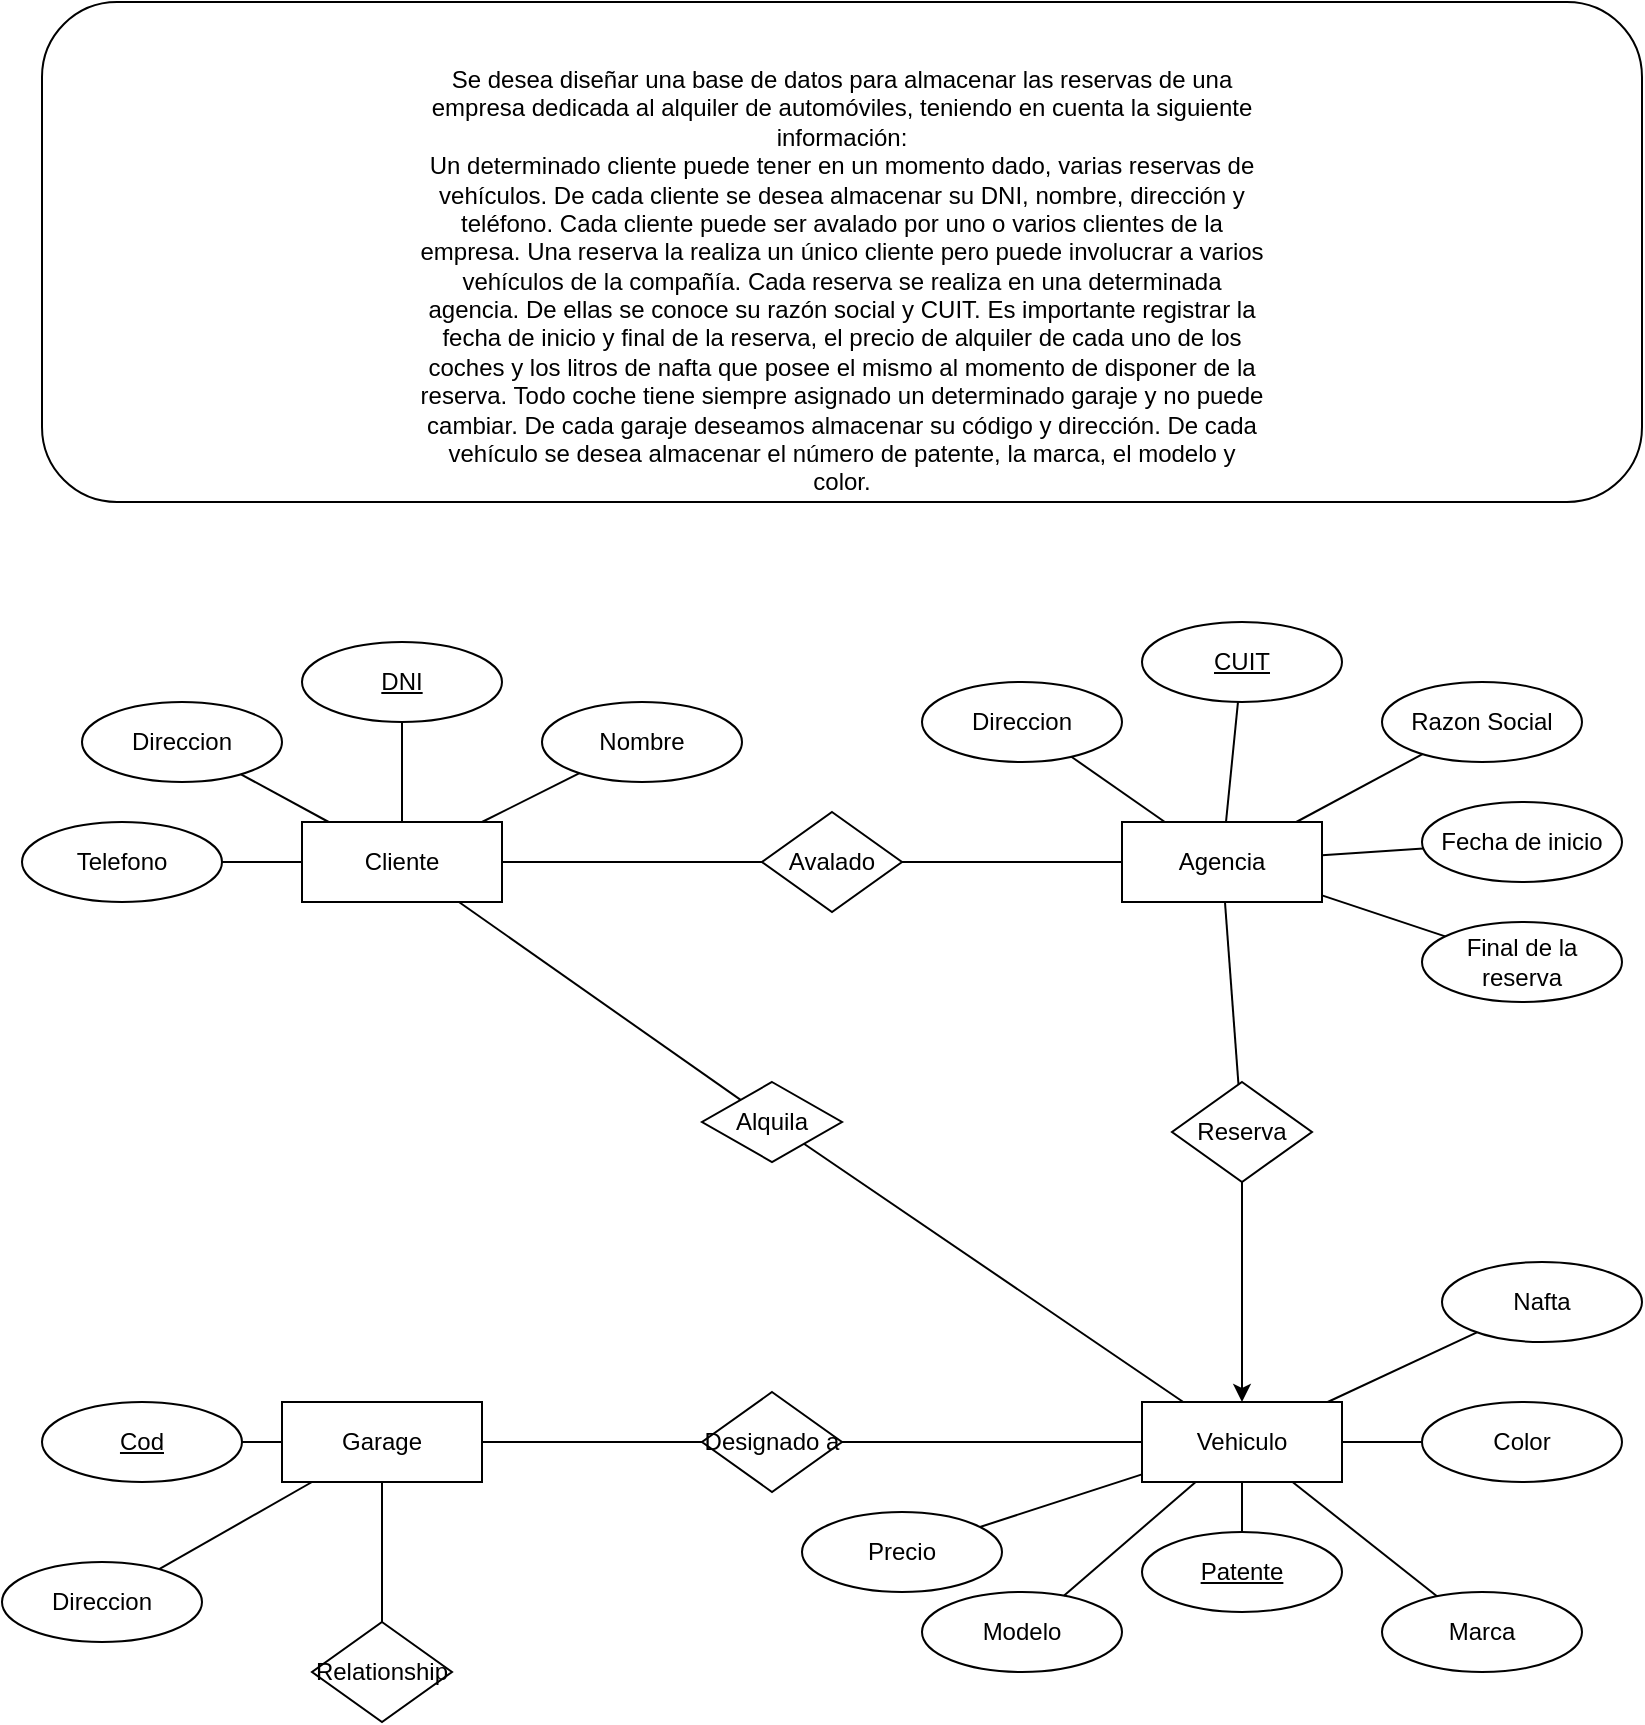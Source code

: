 <mxfile version="15.0.6" type="device"><diagram id="c9WPX1rYyDwk5ABc-OmO" name="Page-1"><mxGraphModel dx="1717" dy="765" grid="1" gridSize="10" guides="1" tooltips="1" connect="1" arrows="1" fold="1" page="1" pageScale="1" pageWidth="850" pageHeight="1100" math="0" shadow="0"><root><mxCell id="0"/><mxCell id="1" parent="0"/><mxCell id="tJcWlXTjFfgvrd-tojD5-1" value="&lt;font style=&quot;vertical-align: inherit&quot;&gt;&lt;font style=&quot;vertical-align: inherit&quot;&gt;Cliente&lt;/font&gt;&lt;/font&gt;" style="whiteSpace=wrap;html=1;align=center;" parent="1" vertex="1"><mxGeometry x="140" y="420" width="100" height="40" as="geometry"/></mxCell><mxCell id="tJcWlXTjFfgvrd-tojD5-2" value="&lt;font style=&quot;vertical-align: inherit&quot;&gt;&lt;font style=&quot;vertical-align: inherit&quot;&gt;Telefono&lt;/font&gt;&lt;/font&gt;" style="ellipse;whiteSpace=wrap;html=1;align=center;" parent="1" vertex="1"><mxGeometry y="420" width="100" height="40" as="geometry"/></mxCell><mxCell id="tJcWlXTjFfgvrd-tojD5-3" value="&lt;font style=&quot;vertical-align: inherit&quot;&gt;&lt;font style=&quot;vertical-align: inherit&quot;&gt;Direccion&lt;/font&gt;&lt;/font&gt;" style="ellipse;whiteSpace=wrap;html=1;align=center;" parent="1" vertex="1"><mxGeometry x="30" y="360" width="100" height="40" as="geometry"/></mxCell><mxCell id="tJcWlXTjFfgvrd-tojD5-4" value="&lt;font style=&quot;vertical-align: inherit&quot;&gt;&lt;font style=&quot;vertical-align: inherit&quot;&gt;DNI&lt;/font&gt;&lt;/font&gt;" style="ellipse;whiteSpace=wrap;html=1;align=center;fontStyle=4;" parent="1" vertex="1"><mxGeometry x="140" y="330" width="100" height="40" as="geometry"/></mxCell><mxCell id="tJcWlXTjFfgvrd-tojD5-5" value="&lt;font style=&quot;vertical-align: inherit&quot;&gt;&lt;font style=&quot;vertical-align: inherit&quot;&gt;Nombre&lt;/font&gt;&lt;/font&gt;" style="ellipse;whiteSpace=wrap;html=1;align=center;" parent="1" vertex="1"><mxGeometry x="260" y="360" width="100" height="40" as="geometry"/></mxCell><mxCell id="tJcWlXTjFfgvrd-tojD5-6" value="" style="endArrow=none;html=1;rounded=0;" parent="1" source="tJcWlXTjFfgvrd-tojD5-2" target="tJcWlXTjFfgvrd-tojD5-1" edge="1"><mxGeometry relative="1" as="geometry"><mxPoint x="260" y="410" as="sourcePoint"/><mxPoint x="150" y="440" as="targetPoint"/></mxGeometry></mxCell><mxCell id="tJcWlXTjFfgvrd-tojD5-7" value="" style="endArrow=none;html=1;rounded=0;" parent="1" source="tJcWlXTjFfgvrd-tojD5-3" target="tJcWlXTjFfgvrd-tojD5-1" edge="1"><mxGeometry relative="1" as="geometry"><mxPoint x="260" y="410" as="sourcePoint"/><mxPoint x="420" y="410" as="targetPoint"/></mxGeometry></mxCell><mxCell id="tJcWlXTjFfgvrd-tojD5-8" value="" style="endArrow=none;html=1;rounded=0;" parent="1" source="tJcWlXTjFfgvrd-tojD5-4" target="tJcWlXTjFfgvrd-tojD5-1" edge="1"><mxGeometry relative="1" as="geometry"><mxPoint x="119.481" y="406.154" as="sourcePoint"/><mxPoint x="163.333" y="430" as="targetPoint"/></mxGeometry></mxCell><mxCell id="tJcWlXTjFfgvrd-tojD5-9" value="" style="endArrow=none;html=1;rounded=0;" parent="1" source="tJcWlXTjFfgvrd-tojD5-5" target="tJcWlXTjFfgvrd-tojD5-1" edge="1"><mxGeometry relative="1" as="geometry"><mxPoint x="129.481" y="416.154" as="sourcePoint"/><mxPoint x="173.333" y="440" as="targetPoint"/></mxGeometry></mxCell><mxCell id="tJcWlXTjFfgvrd-tojD5-10" value="" style="endArrow=none;html=1;rounded=0;" parent="1" source="tJcWlXTjFfgvrd-tojD5-1" target="tJcWlXTjFfgvrd-tojD5-11" edge="1"><mxGeometry relative="1" as="geometry"><mxPoint x="260" y="410" as="sourcePoint"/><mxPoint x="190" y="530" as="targetPoint"/></mxGeometry></mxCell><mxCell id="tJcWlXTjFfgvrd-tojD5-11" value="&lt;font style=&quot;vertical-align: inherit&quot;&gt;&lt;font style=&quot;vertical-align: inherit&quot;&gt;Avalado&lt;/font&gt;&lt;/font&gt;" style="shape=rhombus;perimeter=rhombusPerimeter;whiteSpace=wrap;html=1;align=center;" parent="1" vertex="1"><mxGeometry x="370" y="415" width="70" height="50" as="geometry"/></mxCell><mxCell id="tJcWlXTjFfgvrd-tojD5-12" value="&lt;br&gt;&lt;br&gt;&lt;font style=&quot;vertical-align: inherit&quot;&gt;&lt;font style=&quot;vertical-align: inherit&quot;&gt;Se desea diseñar una base de datos para almacenar las reservas de una &lt;/font&gt;&lt;/font&gt;&lt;br&gt;&lt;font style=&quot;vertical-align: inherit&quot;&gt;&lt;font style=&quot;vertical-align: inherit&quot;&gt;empresa dedicada al alquiler de automóviles, teniendo en cuenta la siguiente &lt;/font&gt;&lt;/font&gt;&lt;br&gt;&lt;font style=&quot;vertical-align: inherit&quot;&gt;&lt;font style=&quot;vertical-align: inherit&quot;&gt;información: &lt;/font&gt;&lt;/font&gt;&lt;br&gt;&lt;font style=&quot;vertical-align: inherit&quot;&gt;&lt;font style=&quot;vertical-align: inherit&quot;&gt;Un determinado cliente puede tener en un momento dado, varias reservas de &lt;/font&gt;&lt;/font&gt;&lt;br&gt;&lt;font style=&quot;vertical-align: inherit&quot;&gt;&lt;font style=&quot;vertical-align: inherit&quot;&gt;vehículos. &lt;/font&gt;&lt;font style=&quot;vertical-align: inherit&quot;&gt;De cada cliente se desea almacenar su DNI, nombre, dirección y &lt;/font&gt;&lt;/font&gt;&lt;br&gt;&lt;font style=&quot;vertical-align: inherit&quot;&gt;&lt;font style=&quot;vertical-align: inherit&quot;&gt;teléfono. &lt;/font&gt;&lt;font style=&quot;vertical-align: inherit&quot;&gt;Cada cliente puede ser avalado por uno o varios clientes de la &lt;/font&gt;&lt;/font&gt;&lt;br&gt;&lt;font style=&quot;vertical-align: inherit&quot;&gt;&lt;font style=&quot;vertical-align: inherit&quot;&gt;empresa. &lt;/font&gt;&lt;font style=&quot;vertical-align: inherit&quot;&gt;Una reserva la realiza un único cliente pero puede involucrar a varios &lt;/font&gt;&lt;/font&gt;&lt;br&gt;&lt;font style=&quot;vertical-align: inherit&quot;&gt;&lt;font style=&quot;vertical-align: inherit&quot;&gt;vehículos de la compañía. &lt;/font&gt;&lt;font style=&quot;vertical-align: inherit&quot;&gt;Cada reserva se realiza en una determinada &lt;/font&gt;&lt;/font&gt;&lt;br&gt;&lt;font style=&quot;vertical-align: inherit&quot;&gt;&lt;font style=&quot;vertical-align: inherit&quot;&gt;agencia. &lt;/font&gt;&lt;font style=&quot;vertical-align: inherit&quot;&gt;De ellas se conoce su razón social y CUIT. &lt;/font&gt;&lt;font style=&quot;vertical-align: inherit&quot;&gt;Es importante registrar la &lt;/font&gt;&lt;/font&gt;&lt;br&gt;&lt;font style=&quot;vertical-align: inherit&quot;&gt;&lt;font style=&quot;vertical-align: inherit&quot;&gt;fecha de inicio y final de la reserva, el precio de alquiler de cada uno de los&lt;/font&gt;&lt;/font&gt;&lt;br&gt;&lt;font style=&quot;vertical-align: inherit&quot;&gt;&lt;font style=&quot;vertical-align: inherit&quot;&gt;coches y los litros de nafta que posee el mismo al momento de disponer de la &lt;/font&gt;&lt;/font&gt;&lt;br&gt;&lt;font style=&quot;vertical-align: inherit&quot;&gt;&lt;font style=&quot;vertical-align: inherit&quot;&gt;reserva. &lt;/font&gt;&lt;font style=&quot;vertical-align: inherit&quot;&gt;Todo coche tiene siempre asignado un determinado garaje y no puede &lt;/font&gt;&lt;/font&gt;&lt;br&gt;&lt;font style=&quot;vertical-align: inherit&quot;&gt;&lt;font style=&quot;vertical-align: inherit&quot;&gt;cambiar. &lt;/font&gt;&lt;font style=&quot;vertical-align: inherit&quot;&gt;De cada garaje deseamos almacenar su código y dirección. &lt;/font&gt;&lt;font style=&quot;vertical-align: inherit&quot;&gt;De cada &lt;/font&gt;&lt;/font&gt;&lt;br&gt;&lt;font style=&quot;vertical-align: inherit&quot;&gt;&lt;font style=&quot;vertical-align: inherit&quot;&gt;vehículo&amp;nbsp;se desea almacenar el número de patente, la marca, el modelo y&lt;br/&gt;color.&lt;/font&gt;&lt;/font&gt;&lt;br&gt;" style="rounded=1;whiteSpace=wrap;html=1;" parent="1" vertex="1"><mxGeometry x="10" y="10" width="800" height="250" as="geometry"/></mxCell><mxCell id="tJcWlXTjFfgvrd-tojD5-13" value="&lt;font style=&quot;vertical-align: inherit&quot;&gt;&lt;font style=&quot;vertical-align: inherit&quot;&gt;&lt;font style=&quot;vertical-align: inherit&quot;&gt;&lt;font style=&quot;vertical-align: inherit&quot;&gt;Agencia&lt;/font&gt;&lt;/font&gt;&lt;/font&gt;&lt;/font&gt;" style="whiteSpace=wrap;html=1;align=center;" parent="1" vertex="1"><mxGeometry x="550" y="420" width="100" height="40" as="geometry"/></mxCell><mxCell id="tJcWlXTjFfgvrd-tojD5-15" value="&lt;font style=&quot;vertical-align: inherit&quot;&gt;&lt;font style=&quot;vertical-align: inherit&quot;&gt;Direccion&lt;/font&gt;&lt;/font&gt;" style="ellipse;whiteSpace=wrap;html=1;align=center;" parent="1" vertex="1"><mxGeometry x="450" y="350" width="100" height="40" as="geometry"/></mxCell><mxCell id="tJcWlXTjFfgvrd-tojD5-16" value="&lt;font style=&quot;vertical-align: inherit&quot;&gt;&lt;font style=&quot;vertical-align: inherit&quot;&gt;&lt;font style=&quot;vertical-align: inherit&quot;&gt;&lt;font style=&quot;vertical-align: inherit&quot;&gt;CUIT&lt;/font&gt;&lt;/font&gt;&lt;/font&gt;&lt;/font&gt;" style="ellipse;whiteSpace=wrap;html=1;align=center;fontStyle=4;" parent="1" vertex="1"><mxGeometry x="560" y="320" width="100" height="40" as="geometry"/></mxCell><mxCell id="tJcWlXTjFfgvrd-tojD5-17" value="&lt;font style=&quot;vertical-align: inherit&quot;&gt;&lt;font style=&quot;vertical-align: inherit&quot;&gt;&lt;font style=&quot;vertical-align: inherit&quot;&gt;&lt;font style=&quot;vertical-align: inherit&quot;&gt;Razon Social&lt;/font&gt;&lt;/font&gt;&lt;/font&gt;&lt;/font&gt;" style="ellipse;whiteSpace=wrap;html=1;align=center;" parent="1" vertex="1"><mxGeometry x="680" y="350" width="100" height="40" as="geometry"/></mxCell><mxCell id="tJcWlXTjFfgvrd-tojD5-19" value="" style="endArrow=none;html=1;rounded=0;" parent="1" source="tJcWlXTjFfgvrd-tojD5-15" target="tJcWlXTjFfgvrd-tojD5-13" edge="1"><mxGeometry relative="1" as="geometry"><mxPoint x="680" y="400" as="sourcePoint"/><mxPoint x="840" y="400" as="targetPoint"/></mxGeometry></mxCell><mxCell id="tJcWlXTjFfgvrd-tojD5-20" value="" style="endArrow=none;html=1;rounded=0;" parent="1" source="tJcWlXTjFfgvrd-tojD5-16" target="tJcWlXTjFfgvrd-tojD5-13" edge="1"><mxGeometry relative="1" as="geometry"><mxPoint x="539.481" y="396.154" as="sourcePoint"/><mxPoint x="583.333" y="420" as="targetPoint"/></mxGeometry></mxCell><mxCell id="tJcWlXTjFfgvrd-tojD5-21" value="" style="endArrow=none;html=1;rounded=0;" parent="1" source="tJcWlXTjFfgvrd-tojD5-17" target="tJcWlXTjFfgvrd-tojD5-13" edge="1"><mxGeometry relative="1" as="geometry"><mxPoint x="549.481" y="406.154" as="sourcePoint"/><mxPoint x="593.333" y="430" as="targetPoint"/></mxGeometry></mxCell><mxCell id="tJcWlXTjFfgvrd-tojD5-22" value="" style="endArrow=none;html=1;rounded=0;" parent="1" source="tJcWlXTjFfgvrd-tojD5-13" target="tJcWlXTjFfgvrd-tojD5-23" edge="1"><mxGeometry relative="1" as="geometry"><mxPoint x="680" y="400" as="sourcePoint"/><mxPoint x="610" y="520" as="targetPoint"/></mxGeometry></mxCell><mxCell id="YvhZdoGMiEv39f9z1ZSs-1" style="edgeStyle=orthogonalEdgeStyle;rounded=0;orthogonalLoop=1;jettySize=auto;html=1;entryX=0.5;entryY=0;entryDx=0;entryDy=0;" edge="1" parent="1" source="tJcWlXTjFfgvrd-tojD5-23" target="tJcWlXTjFfgvrd-tojD5-33"><mxGeometry relative="1" as="geometry"/></mxCell><mxCell id="tJcWlXTjFfgvrd-tojD5-23" value="&lt;font style=&quot;vertical-align: inherit&quot;&gt;&lt;font style=&quot;vertical-align: inherit&quot;&gt;Reserva&lt;/font&gt;&lt;/font&gt;" style="shape=rhombus;perimeter=rhombusPerimeter;whiteSpace=wrap;html=1;align=center;" parent="1" vertex="1"><mxGeometry x="575" y="550" width="70" height="50" as="geometry"/></mxCell><mxCell id="tJcWlXTjFfgvrd-tojD5-24" value="&lt;font style=&quot;vertical-align: inherit&quot;&gt;&lt;font style=&quot;vertical-align: inherit&quot;&gt;&lt;font style=&quot;vertical-align: inherit&quot;&gt;&lt;font style=&quot;vertical-align: inherit&quot;&gt;&lt;font style=&quot;vertical-align: inherit&quot;&gt;&lt;font style=&quot;vertical-align: inherit&quot;&gt;Garage&lt;/font&gt;&lt;/font&gt;&lt;/font&gt;&lt;/font&gt;&lt;/font&gt;&lt;/font&gt;" style="whiteSpace=wrap;html=1;align=center;" parent="1" vertex="1"><mxGeometry x="130" y="710" width="100" height="40" as="geometry"/></mxCell><mxCell id="tJcWlXTjFfgvrd-tojD5-25" value="&lt;font style=&quot;vertical-align: inherit&quot;&gt;&lt;font style=&quot;vertical-align: inherit&quot;&gt;Direccion&lt;/font&gt;&lt;/font&gt;" style="ellipse;whiteSpace=wrap;html=1;align=center;" parent="1" vertex="1"><mxGeometry x="-10" y="790" width="100" height="40" as="geometry"/></mxCell><mxCell id="tJcWlXTjFfgvrd-tojD5-26" value="&lt;font style=&quot;vertical-align: inherit&quot;&gt;&lt;font style=&quot;vertical-align: inherit&quot;&gt;&lt;font style=&quot;vertical-align: inherit&quot;&gt;&lt;font style=&quot;vertical-align: inherit&quot;&gt;&lt;font style=&quot;vertical-align: inherit&quot;&gt;&lt;font style=&quot;vertical-align: inherit&quot;&gt;Cod&lt;/font&gt;&lt;/font&gt;&lt;/font&gt;&lt;/font&gt;&lt;/font&gt;&lt;/font&gt;" style="ellipse;whiteSpace=wrap;html=1;align=center;fontStyle=4;" parent="1" vertex="1"><mxGeometry x="10" y="710" width="100" height="40" as="geometry"/></mxCell><mxCell id="tJcWlXTjFfgvrd-tojD5-27" value="" style="endArrow=none;html=1;rounded=0;" parent="1" source="tJcWlXTjFfgvrd-tojD5-25" target="tJcWlXTjFfgvrd-tojD5-24" edge="1"><mxGeometry relative="1" as="geometry"><mxPoint x="250" y="700" as="sourcePoint"/><mxPoint x="410" y="700" as="targetPoint"/></mxGeometry></mxCell><mxCell id="tJcWlXTjFfgvrd-tojD5-28" value="" style="endArrow=none;html=1;rounded=0;" parent="1" source="tJcWlXTjFfgvrd-tojD5-26" target="tJcWlXTjFfgvrd-tojD5-24" edge="1"><mxGeometry relative="1" as="geometry"><mxPoint x="109.481" y="696.154" as="sourcePoint"/><mxPoint x="153.333" y="720" as="targetPoint"/></mxGeometry></mxCell><mxCell id="tJcWlXTjFfgvrd-tojD5-30" value="" style="endArrow=none;html=1;rounded=0;" parent="1" source="tJcWlXTjFfgvrd-tojD5-24" target="tJcWlXTjFfgvrd-tojD5-31" edge="1"><mxGeometry relative="1" as="geometry"><mxPoint x="250" y="700" as="sourcePoint"/><mxPoint x="180" y="820" as="targetPoint"/></mxGeometry></mxCell><mxCell id="tJcWlXTjFfgvrd-tojD5-31" value="Relationship" style="shape=rhombus;perimeter=rhombusPerimeter;whiteSpace=wrap;html=1;align=center;" parent="1" vertex="1"><mxGeometry x="145" y="820" width="70" height="50" as="geometry"/></mxCell><mxCell id="tJcWlXTjFfgvrd-tojD5-33" value="&lt;font style=&quot;vertical-align: inherit&quot;&gt;&lt;font style=&quot;vertical-align: inherit&quot;&gt;&lt;font style=&quot;vertical-align: inherit&quot;&gt;&lt;font style=&quot;vertical-align: inherit&quot;&gt;Vehiculo&lt;/font&gt;&lt;/font&gt;&lt;/font&gt;&lt;/font&gt;" style="whiteSpace=wrap;html=1;align=center;" parent="1" vertex="1"><mxGeometry x="560" y="710" width="100" height="40" as="geometry"/></mxCell><mxCell id="tJcWlXTjFfgvrd-tojD5-34" value="&lt;font style=&quot;vertical-align: inherit&quot;&gt;&lt;font style=&quot;vertical-align: inherit&quot;&gt;&lt;font style=&quot;vertical-align: inherit&quot;&gt;&lt;font style=&quot;vertical-align: inherit&quot;&gt;Color&lt;/font&gt;&lt;/font&gt;&lt;/font&gt;&lt;/font&gt;" style="ellipse;whiteSpace=wrap;html=1;align=center;" parent="1" vertex="1"><mxGeometry x="700" y="710" width="100" height="40" as="geometry"/></mxCell><mxCell id="tJcWlXTjFfgvrd-tojD5-35" value="&lt;font style=&quot;vertical-align: inherit&quot;&gt;&lt;font style=&quot;vertical-align: inherit&quot;&gt;&lt;font style=&quot;vertical-align: inherit&quot;&gt;&lt;font style=&quot;vertical-align: inherit&quot;&gt;Modelo&lt;/font&gt;&lt;/font&gt;&lt;/font&gt;&lt;/font&gt;" style="ellipse;whiteSpace=wrap;html=1;align=center;" parent="1" vertex="1"><mxGeometry x="450" y="805" width="100" height="40" as="geometry"/></mxCell><mxCell id="tJcWlXTjFfgvrd-tojD5-36" value="&lt;font style=&quot;vertical-align: inherit&quot;&gt;&lt;font style=&quot;vertical-align: inherit&quot;&gt;&lt;font style=&quot;vertical-align: inherit&quot;&gt;&lt;font style=&quot;vertical-align: inherit&quot;&gt;Patente&lt;/font&gt;&lt;/font&gt;&lt;/font&gt;&lt;/font&gt;" style="ellipse;whiteSpace=wrap;html=1;align=center;fontStyle=4;" parent="1" vertex="1"><mxGeometry x="560" y="775" width="100" height="40" as="geometry"/></mxCell><mxCell id="tJcWlXTjFfgvrd-tojD5-37" value="&lt;font style=&quot;vertical-align: inherit&quot;&gt;&lt;font style=&quot;vertical-align: inherit&quot;&gt;&lt;font style=&quot;vertical-align: inherit&quot;&gt;&lt;font style=&quot;vertical-align: inherit&quot;&gt;Marca&lt;/font&gt;&lt;/font&gt;&lt;/font&gt;&lt;/font&gt;" style="ellipse;whiteSpace=wrap;html=1;align=center;" parent="1" vertex="1"><mxGeometry x="680" y="805" width="100" height="40" as="geometry"/></mxCell><mxCell id="tJcWlXTjFfgvrd-tojD5-38" value="" style="endArrow=none;html=1;rounded=0;" parent="1" source="tJcWlXTjFfgvrd-tojD5-34" target="tJcWlXTjFfgvrd-tojD5-33" edge="1"><mxGeometry relative="1" as="geometry"><mxPoint x="680" y="700" as="sourcePoint"/><mxPoint x="570" y="730" as="targetPoint"/></mxGeometry></mxCell><mxCell id="tJcWlXTjFfgvrd-tojD5-39" value="" style="endArrow=none;html=1;rounded=0;" parent="1" source="tJcWlXTjFfgvrd-tojD5-35" target="tJcWlXTjFfgvrd-tojD5-33" edge="1"><mxGeometry relative="1" as="geometry"><mxPoint x="680" y="700" as="sourcePoint"/><mxPoint x="840" y="700" as="targetPoint"/></mxGeometry></mxCell><mxCell id="tJcWlXTjFfgvrd-tojD5-40" value="" style="endArrow=none;html=1;rounded=0;" parent="1" source="tJcWlXTjFfgvrd-tojD5-36" target="tJcWlXTjFfgvrd-tojD5-33" edge="1"><mxGeometry relative="1" as="geometry"><mxPoint x="539.481" y="696.154" as="sourcePoint"/><mxPoint x="583.333" y="720" as="targetPoint"/></mxGeometry></mxCell><mxCell id="tJcWlXTjFfgvrd-tojD5-41" value="" style="endArrow=none;html=1;rounded=0;" parent="1" source="tJcWlXTjFfgvrd-tojD5-37" target="tJcWlXTjFfgvrd-tojD5-33" edge="1"><mxGeometry relative="1" as="geometry"><mxPoint x="549.481" y="706.154" as="sourcePoint"/><mxPoint x="593.333" y="730" as="targetPoint"/></mxGeometry></mxCell><mxCell id="tJcWlXTjFfgvrd-tojD5-42" value="" style="endArrow=none;html=1;rounded=0;" parent="1" source="tJcWlXTjFfgvrd-tojD5-33" target="tJcWlXTjFfgvrd-tojD5-43" edge="1"><mxGeometry relative="1" as="geometry"><mxPoint x="680" y="700" as="sourcePoint"/><mxPoint x="610" y="820" as="targetPoint"/></mxGeometry></mxCell><mxCell id="tJcWlXTjFfgvrd-tojD5-43" value="&lt;font style=&quot;vertical-align: inherit&quot;&gt;&lt;font style=&quot;vertical-align: inherit&quot;&gt;Designado a&lt;/font&gt;&lt;/font&gt;" style="shape=rhombus;perimeter=rhombusPerimeter;whiteSpace=wrap;html=1;align=center;" parent="1" vertex="1"><mxGeometry x="340" y="705" width="70" height="50" as="geometry"/></mxCell><mxCell id="tJcWlXTjFfgvrd-tojD5-45" value="&lt;font style=&quot;vertical-align: inherit&quot;&gt;&lt;font style=&quot;vertical-align: inherit&quot;&gt;Nafta&lt;/font&gt;&lt;/font&gt;" style="ellipse;whiteSpace=wrap;html=1;align=center;" parent="1" vertex="1"><mxGeometry x="710" y="640" width="100" height="40" as="geometry"/></mxCell><mxCell id="tJcWlXTjFfgvrd-tojD5-48" value="&lt;font style=&quot;vertical-align: inherit&quot;&gt;&lt;font style=&quot;vertical-align: inherit&quot;&gt;Fecha de inicio&lt;/font&gt;&lt;/font&gt;" style="ellipse;whiteSpace=wrap;html=1;align=center;" parent="1" vertex="1"><mxGeometry x="700" y="410" width="100" height="40" as="geometry"/></mxCell><mxCell id="tJcWlXTjFfgvrd-tojD5-49" value="&lt;font style=&quot;vertical-align: inherit&quot;&gt;&lt;font style=&quot;vertical-align: inherit&quot;&gt;Final de la reserva&lt;/font&gt;&lt;/font&gt;" style="ellipse;whiteSpace=wrap;html=1;align=center;" parent="1" vertex="1"><mxGeometry x="700" y="470" width="100" height="40" as="geometry"/></mxCell><mxCell id="tJcWlXTjFfgvrd-tojD5-50" value="&lt;font style=&quot;vertical-align: inherit&quot;&gt;&lt;font style=&quot;vertical-align: inherit&quot;&gt;Precio&lt;/font&gt;&lt;/font&gt;" style="ellipse;whiteSpace=wrap;html=1;align=center;" parent="1" vertex="1"><mxGeometry x="390" y="765" width="100" height="40" as="geometry"/></mxCell><mxCell id="tJcWlXTjFfgvrd-tojD5-51" value="" style="endArrow=none;html=1;rounded=0;" parent="1" source="tJcWlXTjFfgvrd-tojD5-50" target="tJcWlXTjFfgvrd-tojD5-33" edge="1"><mxGeometry relative="1" as="geometry"><mxPoint x="350" y="630" as="sourcePoint"/><mxPoint x="510" y="630" as="targetPoint"/></mxGeometry></mxCell><mxCell id="tJcWlXTjFfgvrd-tojD5-52" value="" style="endArrow=none;html=1;rounded=0;" parent="1" source="tJcWlXTjFfgvrd-tojD5-33" target="tJcWlXTjFfgvrd-tojD5-45" edge="1"><mxGeometry relative="1" as="geometry"><mxPoint x="489.202" y="782.586" as="sourcePoint"/><mxPoint x="570" y="756.176" as="targetPoint"/></mxGeometry></mxCell><mxCell id="tJcWlXTjFfgvrd-tojD5-53" value="" style="endArrow=none;html=1;rounded=0;" parent="1" source="tJcWlXTjFfgvrd-tojD5-13" target="tJcWlXTjFfgvrd-tojD5-49" edge="1"><mxGeometry relative="1" as="geometry"><mxPoint x="499.202" y="792.586" as="sourcePoint"/><mxPoint x="580" y="766.176" as="targetPoint"/></mxGeometry></mxCell><mxCell id="tJcWlXTjFfgvrd-tojD5-54" value="" style="endArrow=none;html=1;rounded=0;" parent="1" source="tJcWlXTjFfgvrd-tojD5-13" target="tJcWlXTjFfgvrd-tojD5-48" edge="1"><mxGeometry relative="1" as="geometry"><mxPoint x="666.667" y="460" as="sourcePoint"/><mxPoint x="725.884" y="485.379" as="targetPoint"/></mxGeometry></mxCell><mxCell id="tJcWlXTjFfgvrd-tojD5-55" value="" style="endArrow=none;html=1;rounded=0;startArrow=none;" parent="1" source="tJcWlXTjFfgvrd-tojD5-56" target="tJcWlXTjFfgvrd-tojD5-33" edge="1"><mxGeometry relative="1" as="geometry"><mxPoint x="340" y="450" as="sourcePoint"/><mxPoint x="500" y="450" as="targetPoint"/></mxGeometry></mxCell><mxCell id="tJcWlXTjFfgvrd-tojD5-56" value="&lt;font style=&quot;vertical-align: inherit&quot;&gt;&lt;font style=&quot;vertical-align: inherit&quot;&gt;Alquila&lt;/font&gt;&lt;/font&gt;" style="shape=rhombus;perimeter=rhombusPerimeter;whiteSpace=wrap;html=1;align=center;" parent="1" vertex="1"><mxGeometry x="340" y="550" width="70" height="40" as="geometry"/></mxCell><mxCell id="tJcWlXTjFfgvrd-tojD5-57" value="" style="endArrow=none;html=1;rounded=0;" parent="1" source="tJcWlXTjFfgvrd-tojD5-1" target="tJcWlXTjFfgvrd-tojD5-56" edge="1"><mxGeometry relative="1" as="geometry"><mxPoint x="218.966" y="460" as="sourcePoint"/><mxPoint x="581.034" y="710" as="targetPoint"/></mxGeometry></mxCell><mxCell id="tJcWlXTjFfgvrd-tojD5-58" value="" style="endArrow=none;html=1;rounded=0;exitX=1;exitY=0.5;exitDx=0;exitDy=0;" parent="1" source="tJcWlXTjFfgvrd-tojD5-11" target="tJcWlXTjFfgvrd-tojD5-13" edge="1"><mxGeometry relative="1" as="geometry"><mxPoint x="340" y="530" as="sourcePoint"/><mxPoint x="500" y="530" as="targetPoint"/></mxGeometry></mxCell><mxCell id="tJcWlXTjFfgvrd-tojD5-59" value="" style="endArrow=none;html=1;rounded=0;" parent="1" source="tJcWlXTjFfgvrd-tojD5-24" target="tJcWlXTjFfgvrd-tojD5-43" edge="1"><mxGeometry relative="1" as="geometry"><mxPoint x="340" y="710" as="sourcePoint"/><mxPoint x="500" y="710" as="targetPoint"/></mxGeometry></mxCell></root></mxGraphModel></diagram></mxfile>
